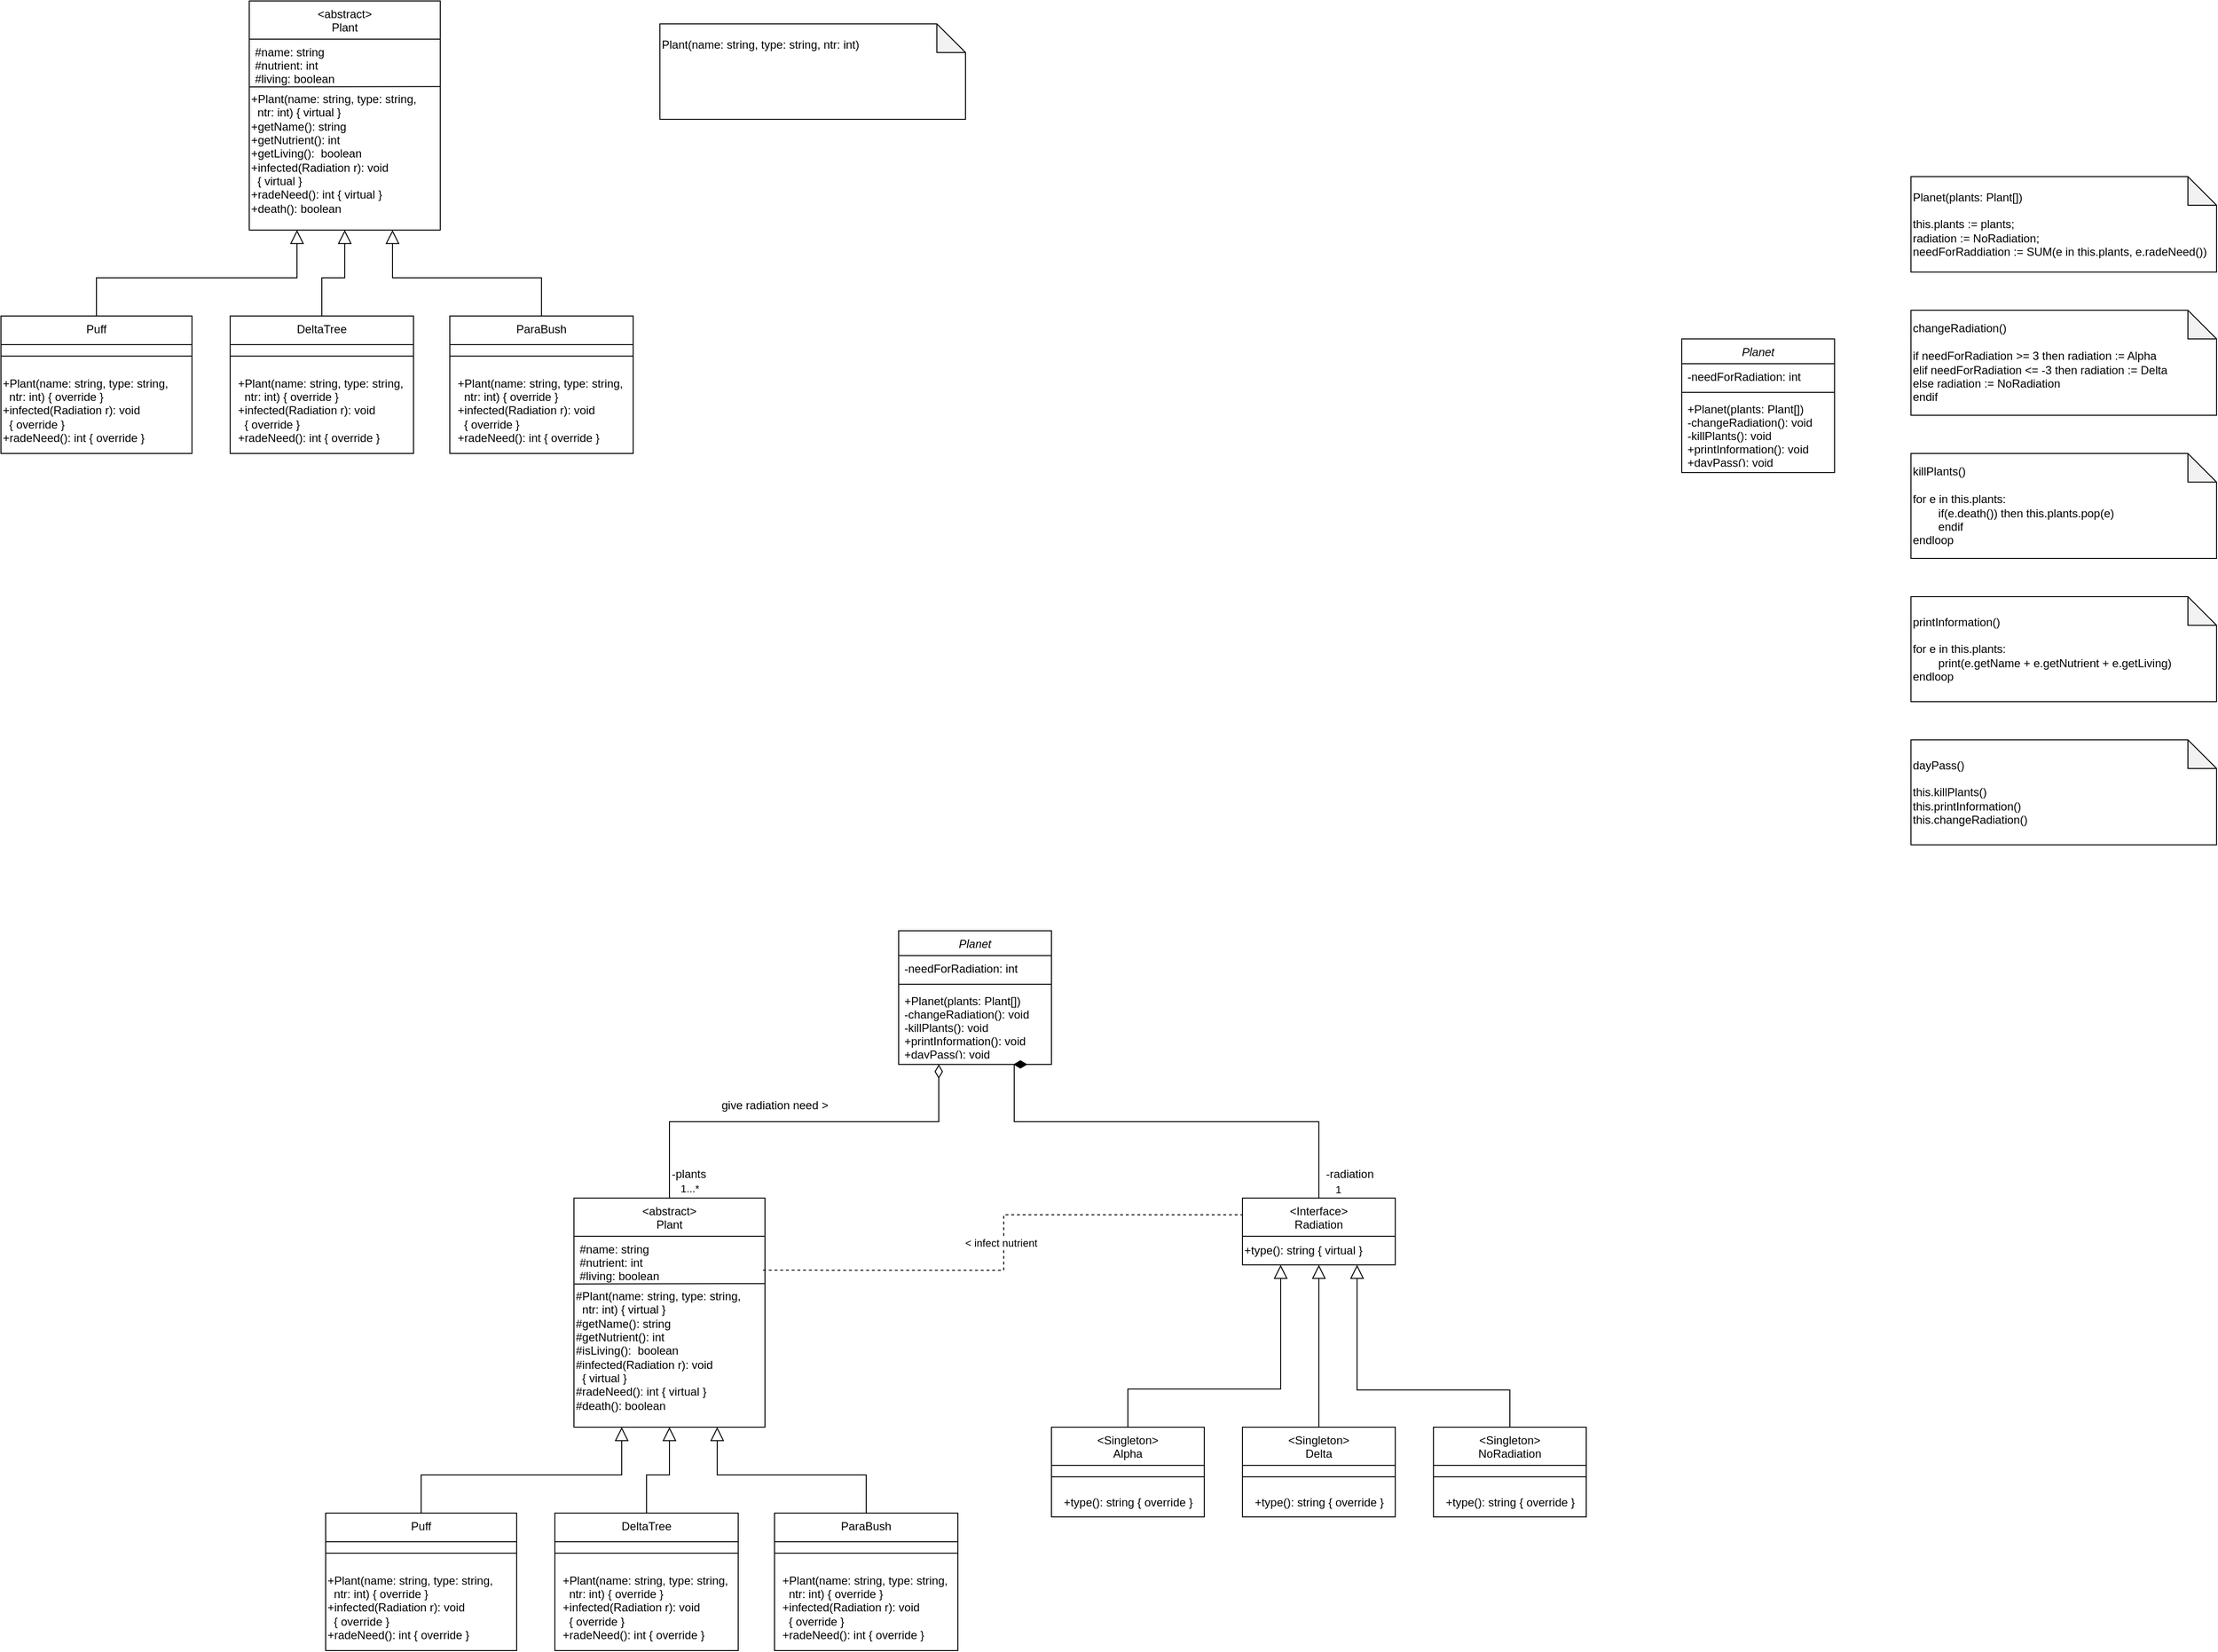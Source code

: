 <mxfile version="24.7.16">
  <diagram id="C5RBs43oDa-KdzZeNtuy" name="Page-1">
    <mxGraphModel dx="1217" dy="1749" grid="1" gridSize="10" guides="1" tooltips="1" connect="1" arrows="1" fold="1" page="1" pageScale="1" pageWidth="827" pageHeight="1169" math="0" shadow="0">
      <root>
        <mxCell id="WIyWlLk6GJQsqaUBKTNV-0" />
        <mxCell id="WIyWlLk6GJQsqaUBKTNV-1" parent="WIyWlLk6GJQsqaUBKTNV-0" />
        <mxCell id="zkfFHV4jXpPFQw0GAbJ--0" value="Planet" style="swimlane;fontStyle=2;align=center;verticalAlign=top;childLayout=stackLayout;horizontal=1;startSize=26;horizontalStack=0;resizeParent=1;resizeLast=0;collapsible=1;marginBottom=0;rounded=0;shadow=0;strokeWidth=1;" parent="WIyWlLk6GJQsqaUBKTNV-1" vertex="1">
          <mxGeometry x="320" y="80" width="160" height="140" as="geometry">
            <mxRectangle x="230" y="140" width="160" height="26" as="alternateBounds" />
          </mxGeometry>
        </mxCell>
        <mxCell id="zkfFHV4jXpPFQw0GAbJ--3" value="-needForRadiation: int" style="text;align=left;verticalAlign=top;spacingLeft=4;spacingRight=4;overflow=hidden;rotatable=0;points=[[0,0.5],[1,0.5]];portConstraint=eastwest;rounded=0;shadow=0;html=0;" parent="zkfFHV4jXpPFQw0GAbJ--0" vertex="1">
          <mxGeometry y="26" width="160" height="26" as="geometry" />
        </mxCell>
        <mxCell id="zkfFHV4jXpPFQw0GAbJ--4" value="" style="line;html=1;strokeWidth=1;align=left;verticalAlign=middle;spacingTop=-1;spacingLeft=3;spacingRight=3;rotatable=0;labelPosition=right;points=[];portConstraint=eastwest;" parent="zkfFHV4jXpPFQw0GAbJ--0" vertex="1">
          <mxGeometry y="52" width="160" height="8" as="geometry" />
        </mxCell>
        <mxCell id="zkfFHV4jXpPFQw0GAbJ--5" value="+Planet(plants: Plant[])&#xa;-changeRadiation(): void&#xa;-killPlants(): void&#xa;+printInformation(): void&#xa;+dayPass(): void&#xa;" style="text;align=left;verticalAlign=top;spacingLeft=4;spacingRight=4;overflow=hidden;rotatable=0;points=[[0,0.5],[1,0.5]];portConstraint=eastwest;" parent="zkfFHV4jXpPFQw0GAbJ--0" vertex="1">
          <mxGeometry y="60" width="160" height="70" as="geometry" />
        </mxCell>
        <mxCell id="txMMRznfNhQfrEw8Vf2b-3" value="" style="edgeStyle=orthogonalEdgeStyle;rounded=0;orthogonalLoop=1;jettySize=auto;html=1;endArrow=diamondThin;endFill=0;endSize=12;labelPosition=left;verticalLabelPosition=top;align=right;verticalAlign=bottom;" parent="WIyWlLk6GJQsqaUBKTNV-1" edge="1">
          <mxGeometry relative="1" as="geometry">
            <mxPoint x="80" y="360" as="sourcePoint" />
            <mxPoint x="362" y="220" as="targetPoint" />
            <Array as="points">
              <mxPoint x="80" y="280" />
              <mxPoint x="362" y="280" />
            </Array>
          </mxGeometry>
        </mxCell>
        <mxCell id="txMMRznfNhQfrEw8Vf2b-35" value="1...*" style="edgeLabel;html=1;align=center;verticalAlign=middle;resizable=0;points=[];" parent="txMMRznfNhQfrEw8Vf2b-3" vertex="1" connectable="0">
          <mxGeometry x="-0.34" y="6" relative="1" as="geometry">
            <mxPoint x="-39" y="76" as="offset" />
          </mxGeometry>
        </mxCell>
        <mxCell id="txMMRznfNhQfrEw8Vf2b-33" style="edgeStyle=orthogonalEdgeStyle;rounded=0;orthogonalLoop=1;jettySize=auto;html=1;exitX=0.5;exitY=0;exitDx=0;exitDy=0;endSize=12;endArrow=diamondThin;endFill=1;labelPosition=left;verticalLabelPosition=middle;align=right;verticalAlign=middle;" parent="WIyWlLk6GJQsqaUBKTNV-1" source="zkfFHV4jXpPFQw0GAbJ--13" edge="1">
          <mxGeometry relative="1" as="geometry">
            <mxPoint x="440" y="220" as="targetPoint" />
            <Array as="points">
              <mxPoint x="760" y="280" />
              <mxPoint x="441" y="280" />
              <mxPoint x="441" y="220" />
            </Array>
          </mxGeometry>
        </mxCell>
        <mxCell id="txMMRznfNhQfrEw8Vf2b-39" value="1" style="edgeLabel;html=1;align=center;verticalAlign=middle;resizable=0;points=[];" parent="txMMRznfNhQfrEw8Vf2b-33" vertex="1" connectable="0">
          <mxGeometry x="-0.926" y="1" relative="1" as="geometry">
            <mxPoint x="21" y="8" as="offset" />
          </mxGeometry>
        </mxCell>
        <mxCell id="zkfFHV4jXpPFQw0GAbJ--13" value="&lt;Interface&gt;&#xa;Radiation&#xa;" style="swimlane;fontStyle=0;align=center;verticalAlign=top;childLayout=stackLayout;horizontal=1;startSize=40;horizontalStack=0;resizeParent=1;resizeLast=0;collapsible=1;marginBottom=0;rounded=0;shadow=0;strokeWidth=1;" parent="WIyWlLk6GJQsqaUBKTNV-1" vertex="1">
          <mxGeometry x="680" y="360" width="160" height="70" as="geometry">
            <mxRectangle x="340" y="380" width="170" height="26" as="alternateBounds" />
          </mxGeometry>
        </mxCell>
        <mxCell id="txMMRznfNhQfrEw8Vf2b-70" value="+type(): string { virtual }" style="text;html=1;align=left;verticalAlign=middle;resizable=0;points=[];autosize=1;strokeColor=none;fillColor=none;" parent="zkfFHV4jXpPFQw0GAbJ--13" vertex="1">
          <mxGeometry y="40" width="160" height="30" as="geometry" />
        </mxCell>
        <mxCell id="txMMRznfNhQfrEw8Vf2b-30" style="edgeStyle=orthogonalEdgeStyle;rounded=0;orthogonalLoop=1;jettySize=auto;html=1;entryX=0.5;entryY=1;entryDx=0;entryDy=0;endArrow=block;endFill=0;endSize=12;" parent="WIyWlLk6GJQsqaUBKTNV-1" source="txMMRznfNhQfrEw8Vf2b-17" target="zkfFHV4jXpPFQw0GAbJ--13" edge="1">
          <mxGeometry relative="1" as="geometry" />
        </mxCell>
        <mxCell id="txMMRznfNhQfrEw8Vf2b-17" value="&lt;Singleton&gt;&#xa;Delta" style="swimlane;fontStyle=0;align=center;verticalAlign=top;childLayout=stackLayout;horizontal=1;startSize=40;horizontalStack=0;resizeParent=1;resizeLast=0;collapsible=1;marginBottom=0;rounded=0;shadow=0;strokeWidth=1;" parent="WIyWlLk6GJQsqaUBKTNV-1" vertex="1">
          <mxGeometry x="680" y="600" width="160" height="94" as="geometry">
            <mxRectangle x="340" y="380" width="170" height="26" as="alternateBounds" />
          </mxGeometry>
        </mxCell>
        <mxCell id="txMMRznfNhQfrEw8Vf2b-19" value="" style="line;html=1;strokeWidth=1;align=left;verticalAlign=middle;spacingTop=-1;spacingLeft=3;spacingRight=3;rotatable=0;labelPosition=right;points=[];portConstraint=eastwest;" parent="txMMRznfNhQfrEw8Vf2b-17" vertex="1">
          <mxGeometry y="40" width="160" height="24" as="geometry" />
        </mxCell>
        <mxCell id="txMMRznfNhQfrEw8Vf2b-74" value="+type(): string { override }" style="text;html=1;align=center;verticalAlign=middle;resizable=0;points=[];autosize=1;strokeColor=none;fillColor=none;" parent="txMMRznfNhQfrEw8Vf2b-17" vertex="1">
          <mxGeometry y="64" width="160" height="30" as="geometry" />
        </mxCell>
        <mxCell id="txMMRznfNhQfrEw8Vf2b-32" style="edgeStyle=orthogonalEdgeStyle;rounded=0;orthogonalLoop=1;jettySize=auto;html=1;exitX=0.5;exitY=0;exitDx=0;exitDy=0;entryX=0.25;entryY=1;entryDx=0;entryDy=0;endSize=12;endArrow=block;endFill=0;" parent="WIyWlLk6GJQsqaUBKTNV-1" source="txMMRznfNhQfrEw8Vf2b-20" target="zkfFHV4jXpPFQw0GAbJ--13" edge="1">
          <mxGeometry relative="1" as="geometry">
            <Array as="points">
              <mxPoint x="560" y="560" />
              <mxPoint x="720" y="560" />
            </Array>
          </mxGeometry>
        </mxCell>
        <mxCell id="txMMRznfNhQfrEw8Vf2b-20" value="&lt;Singleton&gt;&#xa;Alpha" style="swimlane;fontStyle=0;align=center;verticalAlign=top;childLayout=stackLayout;horizontal=1;startSize=40;horizontalStack=0;resizeParent=1;resizeLast=0;collapsible=1;marginBottom=0;rounded=0;shadow=0;strokeWidth=1;" parent="WIyWlLk6GJQsqaUBKTNV-1" vertex="1">
          <mxGeometry x="480" y="600" width="160" height="94" as="geometry">
            <mxRectangle x="340" y="380" width="170" height="26" as="alternateBounds" />
          </mxGeometry>
        </mxCell>
        <mxCell id="txMMRznfNhQfrEw8Vf2b-22" value="" style="line;html=1;strokeWidth=1;align=left;verticalAlign=middle;spacingTop=-1;spacingLeft=3;spacingRight=3;rotatable=0;labelPosition=right;points=[];portConstraint=eastwest;" parent="txMMRznfNhQfrEw8Vf2b-20" vertex="1">
          <mxGeometry y="40" width="160" height="24" as="geometry" />
        </mxCell>
        <mxCell id="txMMRznfNhQfrEw8Vf2b-72" value="+type(): string { override }" style="text;html=1;align=center;verticalAlign=middle;resizable=0;points=[];autosize=1;strokeColor=none;fillColor=none;" parent="txMMRznfNhQfrEw8Vf2b-20" vertex="1">
          <mxGeometry y="64" width="160" height="30" as="geometry" />
        </mxCell>
        <mxCell id="txMMRznfNhQfrEw8Vf2b-31" style="edgeStyle=orthogonalEdgeStyle;rounded=0;orthogonalLoop=1;jettySize=auto;html=1;entryX=0.75;entryY=1;entryDx=0;entryDy=0;endSize=12;endArrow=block;endFill=0;" parent="WIyWlLk6GJQsqaUBKTNV-1" source="txMMRznfNhQfrEw8Vf2b-23" target="zkfFHV4jXpPFQw0GAbJ--13" edge="1">
          <mxGeometry relative="1" as="geometry">
            <mxPoint x="890" y="520" as="targetPoint" />
            <Array as="points">
              <mxPoint x="960" y="561" />
              <mxPoint x="800" y="561" />
            </Array>
          </mxGeometry>
        </mxCell>
        <mxCell id="txMMRznfNhQfrEw8Vf2b-23" value="&lt;Singleton&gt;&#xa;NoRadiation" style="swimlane;fontStyle=0;align=center;verticalAlign=top;childLayout=stackLayout;horizontal=1;startSize=40;horizontalStack=0;resizeParent=1;resizeLast=0;collapsible=1;marginBottom=0;rounded=0;shadow=0;strokeWidth=1;" parent="WIyWlLk6GJQsqaUBKTNV-1" vertex="1">
          <mxGeometry x="880" y="600" width="160" height="94" as="geometry">
            <mxRectangle x="340" y="380" width="170" height="26" as="alternateBounds" />
          </mxGeometry>
        </mxCell>
        <mxCell id="txMMRznfNhQfrEw8Vf2b-25" value="" style="line;html=1;strokeWidth=1;align=left;verticalAlign=middle;spacingTop=-1;spacingLeft=3;spacingRight=3;rotatable=0;labelPosition=right;points=[];portConstraint=eastwest;" parent="txMMRznfNhQfrEw8Vf2b-23" vertex="1">
          <mxGeometry y="40" width="160" height="24" as="geometry" />
        </mxCell>
        <mxCell id="txMMRznfNhQfrEw8Vf2b-76" value="+type(): string { override }" style="text;html=1;align=center;verticalAlign=middle;resizable=0;points=[];autosize=1;strokeColor=none;fillColor=none;" parent="txMMRznfNhQfrEw8Vf2b-23" vertex="1">
          <mxGeometry y="64" width="160" height="30" as="geometry" />
        </mxCell>
        <mxCell id="txMMRznfNhQfrEw8Vf2b-62" value="give radiation need &amp;gt;" style="text;html=1;align=center;verticalAlign=middle;resizable=0;points=[];autosize=1;strokeColor=none;fillColor=none;" parent="WIyWlLk6GJQsqaUBKTNV-1" vertex="1">
          <mxGeometry x="120" y="248" width="140" height="30" as="geometry" />
        </mxCell>
        <mxCell id="txMMRznfNhQfrEw8Vf2b-78" style="edgeStyle=orthogonalEdgeStyle;rounded=0;orthogonalLoop=1;jettySize=auto;html=1;entryX=0;entryY=0.25;entryDx=0;entryDy=0;endArrow=none;endFill=0;dashed=1;exitX=0.99;exitY=0.711;exitDx=0;exitDy=0;exitPerimeter=0;" parent="WIyWlLk6GJQsqaUBKTNV-1" source="U2ah6jXeYR3lidveWnMp-28" target="zkfFHV4jXpPFQw0GAbJ--13" edge="1">
          <mxGeometry relative="1" as="geometry">
            <mxPoint x="210" y="435" as="sourcePoint" />
          </mxGeometry>
        </mxCell>
        <mxCell id="txMMRznfNhQfrEw8Vf2b-80" value="&amp;lt; infect nutrient" style="edgeLabel;html=1;align=center;verticalAlign=middle;resizable=0;points=[];" parent="txMMRznfNhQfrEw8Vf2b-78" vertex="1" connectable="0">
          <mxGeometry x="0.001" y="3" relative="1" as="geometry">
            <mxPoint as="offset" />
          </mxGeometry>
        </mxCell>
        <mxCell id="txMMRznfNhQfrEw8Vf2b-83" value="-plants" style="text;html=1;align=center;verticalAlign=middle;resizable=0;points=[];autosize=1;strokeColor=none;fillColor=none;" parent="WIyWlLk6GJQsqaUBKTNV-1" vertex="1">
          <mxGeometry x="70" y="320" width="60" height="30" as="geometry" />
        </mxCell>
        <mxCell id="txMMRznfNhQfrEw8Vf2b-84" value="-radiation" style="text;html=1;align=center;verticalAlign=middle;resizable=0;points=[];autosize=1;strokeColor=none;fillColor=none;" parent="WIyWlLk6GJQsqaUBKTNV-1" vertex="1">
          <mxGeometry x="757" y="320" width="70" height="30" as="geometry" />
        </mxCell>
        <mxCell id="R8NtyeofitAbBPxgJNse-0" value="Planet" style="swimlane;fontStyle=2;align=center;verticalAlign=top;childLayout=stackLayout;horizontal=1;startSize=26;horizontalStack=0;resizeParent=1;resizeLast=0;collapsible=1;marginBottom=0;rounded=0;shadow=0;strokeWidth=1;" parent="WIyWlLk6GJQsqaUBKTNV-1" vertex="1">
          <mxGeometry x="1140" y="-540" width="160" height="140" as="geometry">
            <mxRectangle x="230" y="140" width="160" height="26" as="alternateBounds" />
          </mxGeometry>
        </mxCell>
        <mxCell id="R8NtyeofitAbBPxgJNse-1" value="-needForRadiation: int" style="text;align=left;verticalAlign=top;spacingLeft=4;spacingRight=4;overflow=hidden;rotatable=0;points=[[0,0.5],[1,0.5]];portConstraint=eastwest;rounded=0;shadow=0;html=0;" parent="R8NtyeofitAbBPxgJNse-0" vertex="1">
          <mxGeometry y="26" width="160" height="26" as="geometry" />
        </mxCell>
        <mxCell id="R8NtyeofitAbBPxgJNse-2" value="" style="line;html=1;strokeWidth=1;align=left;verticalAlign=middle;spacingTop=-1;spacingLeft=3;spacingRight=3;rotatable=0;labelPosition=right;points=[];portConstraint=eastwest;" parent="R8NtyeofitAbBPxgJNse-0" vertex="1">
          <mxGeometry y="52" width="160" height="8" as="geometry" />
        </mxCell>
        <mxCell id="R8NtyeofitAbBPxgJNse-3" value="+Planet(plants: Plant[])&#xa;-changeRadiation(): void&#xa;-killPlants(): void&#xa;+printInformation(): void&#xa;+dayPass(): void&#xa;" style="text;align=left;verticalAlign=top;spacingLeft=4;spacingRight=4;overflow=hidden;rotatable=0;points=[[0,0.5],[1,0.5]];portConstraint=eastwest;" parent="R8NtyeofitAbBPxgJNse-0" vertex="1">
          <mxGeometry y="60" width="160" height="70" as="geometry" />
        </mxCell>
        <mxCell id="R8NtyeofitAbBPxgJNse-4" value="Planet(plants: Plant[])&lt;div&gt;&lt;br&gt;&lt;/div&gt;&lt;div&gt;this.plants := plants;&amp;nbsp;&lt;/div&gt;&lt;div&gt;radiation := NoRadiation;&lt;/div&gt;&lt;div&gt;needForRaddiation := SUM(e in this.plants, e.radeNeed())&lt;/div&gt;" style="shape=note;whiteSpace=wrap;html=1;backgroundOutline=1;darkOpacity=0.05;align=left;" parent="WIyWlLk6GJQsqaUBKTNV-1" vertex="1">
          <mxGeometry x="1380" y="-710" width="320" height="100" as="geometry" />
        </mxCell>
        <mxCell id="R8NtyeofitAbBPxgJNse-5" value="changeRadiation()&lt;div&gt;&lt;div&gt;&lt;br&gt;&lt;/div&gt;&lt;/div&gt;&lt;div&gt;if needForRadiation &amp;gt;= 3 then radiation := Alpha&lt;/div&gt;&lt;div&gt;elif needForRadiation &amp;lt;= -3 then radiation := Delta&lt;/div&gt;&lt;div&gt;else radiation := NoRadiation&amp;nbsp;&lt;/div&gt;&lt;div&gt;endif&lt;/div&gt;" style="shape=note;whiteSpace=wrap;html=1;backgroundOutline=1;darkOpacity=0.05;align=left;" parent="WIyWlLk6GJQsqaUBKTNV-1" vertex="1">
          <mxGeometry x="1380" y="-570" width="320" height="110" as="geometry" />
        </mxCell>
        <mxCell id="R8NtyeofitAbBPxgJNse-6" value="killPlants()&lt;div&gt;&lt;br&gt;&lt;/div&gt;&lt;div&gt;for e in this.plants:&lt;/div&gt;&lt;div&gt;&lt;span style=&quot;white-space: pre;&quot;&gt;&#x9;&lt;/span&gt;if(e.death()) then this.plants.pop(e)&lt;br&gt;&lt;/div&gt;&lt;div&gt;&lt;span style=&quot;white-space: pre;&quot;&gt;&#x9;&lt;/span&gt;endif&lt;br&gt;&lt;/div&gt;&lt;div&gt;endloop&lt;/div&gt;" style="shape=note;whiteSpace=wrap;html=1;backgroundOutline=1;darkOpacity=0.05;align=left;" parent="WIyWlLk6GJQsqaUBKTNV-1" vertex="1">
          <mxGeometry x="1380" y="-420" width="320" height="110" as="geometry" />
        </mxCell>
        <mxCell id="U2ah6jXeYR3lidveWnMp-0" value="printInformation()&lt;div&gt;&lt;br&gt;&lt;/div&gt;&lt;div&gt;&lt;div&gt;for e in this.plants:&lt;/div&gt;&lt;/div&gt;&lt;div&gt;&lt;span style=&quot;white-space: pre;&quot;&gt;&#x9;&lt;/span&gt;print(e.getName + e.getNutrient + e.getLiving)&lt;br&gt;&lt;/div&gt;&lt;div&gt;endloop&lt;/div&gt;" style="shape=note;whiteSpace=wrap;html=1;backgroundOutline=1;darkOpacity=0.05;align=left;" parent="WIyWlLk6GJQsqaUBKTNV-1" vertex="1">
          <mxGeometry x="1380" y="-270" width="320" height="110" as="geometry" />
        </mxCell>
        <mxCell id="U2ah6jXeYR3lidveWnMp-1" value="dayPass()&lt;div&gt;&lt;br&gt;&lt;/div&gt;&lt;div&gt;this.killPlants()&lt;/div&gt;&lt;div&gt;this.printInformation()&lt;/div&gt;&lt;div&gt;this.changeRadiation()&lt;/div&gt;" style="shape=note;whiteSpace=wrap;html=1;backgroundOutline=1;darkOpacity=0.05;align=left;" parent="WIyWlLk6GJQsqaUBKTNV-1" vertex="1">
          <mxGeometry x="1380" y="-120" width="320" height="110" as="geometry" />
        </mxCell>
        <mxCell id="U2ah6jXeYR3lidveWnMp-8" value="Plant(name: string, type: string, ntr: int)&lt;div&gt;&lt;br&gt;&lt;/div&gt;&lt;div&gt;&lt;br&gt;&lt;div&gt;&lt;br&gt;&lt;/div&gt;&lt;div&gt;&lt;br&gt;&lt;/div&gt;&lt;/div&gt;" style="shape=note;whiteSpace=wrap;html=1;backgroundOutline=1;darkOpacity=0.05;align=left;" parent="WIyWlLk6GJQsqaUBKTNV-1" vertex="1">
          <mxGeometry x="70" y="-870" width="320" height="100" as="geometry" />
        </mxCell>
        <mxCell id="U2ah6jXeYR3lidveWnMp-26" value="&lt;abstract&gt;&#xa;Plant" style="swimlane;fontStyle=0;align=center;verticalAlign=top;childLayout=stackLayout;horizontal=1;startSize=40;horizontalStack=0;resizeParent=1;resizeLast=0;collapsible=1;marginBottom=0;rounded=0;shadow=0;strokeWidth=1;" parent="WIyWlLk6GJQsqaUBKTNV-1" vertex="1">
          <mxGeometry x="-20" y="360" width="200" height="240" as="geometry">
            <mxRectangle x="340" y="380" width="170" height="26" as="alternateBounds" />
          </mxGeometry>
        </mxCell>
        <mxCell id="U2ah6jXeYR3lidveWnMp-27" value="" style="endArrow=none;html=1;rounded=0;entryX=1;entryY=0.992;entryDx=0;entryDy=0;entryPerimeter=0;" parent="U2ah6jXeYR3lidveWnMp-26" target="U2ah6jXeYR3lidveWnMp-28" edge="1">
          <mxGeometry width="50" height="50" relative="1" as="geometry">
            <mxPoint y="90" as="sourcePoint" />
            <mxPoint x="50" y="40" as="targetPoint" />
          </mxGeometry>
        </mxCell>
        <mxCell id="U2ah6jXeYR3lidveWnMp-28" value="#name: string&#xa;#nutrient: int&#xa;#living: boolean" style="text;align=left;verticalAlign=top;spacingLeft=4;spacingRight=4;overflow=hidden;rotatable=0;points=[[0,0.5],[1,0.5]];portConstraint=eastwest;" parent="U2ah6jXeYR3lidveWnMp-26" vertex="1">
          <mxGeometry y="40" width="200" height="50" as="geometry" />
        </mxCell>
        <mxCell id="U2ah6jXeYR3lidveWnMp-29" value="&lt;div&gt;#Plant(name: string, type: string,&amp;nbsp;&lt;/div&gt;&lt;div&gt;&lt;span style=&quot;background-color: initial;&quot;&gt;&amp;nbsp; ntr: int) { virtual }&lt;/span&gt;&lt;/div&gt;#getName(): string&lt;div&gt;#getNutrient(): int&lt;/div&gt;&lt;div&gt;#isLiving():&amp;nbsp; boolean&lt;/div&gt;&lt;div&gt;#infected(Radiation r): void&lt;/div&gt;&lt;div&gt;&amp;nbsp; { virtual }&lt;/div&gt;&lt;div&gt;#radeNeed(): int { virtual }&lt;/div&gt;&lt;div&gt;#death(): boolean&lt;/div&gt;" style="text;html=1;align=left;verticalAlign=middle;resizable=0;points=[];autosize=1;strokeColor=none;fillColor=none;" parent="U2ah6jXeYR3lidveWnMp-26" vertex="1">
          <mxGeometry y="90" width="200" height="140" as="geometry" />
        </mxCell>
        <mxCell id="U2ah6jXeYR3lidveWnMp-44" style="edgeStyle=orthogonalEdgeStyle;rounded=0;orthogonalLoop=1;jettySize=auto;html=1;exitX=0.5;exitY=0;exitDx=0;exitDy=0;entryX=0.5;entryY=1;entryDx=0;entryDy=0;endSize=12;endArrow=block;endFill=0;" parent="WIyWlLk6GJQsqaUBKTNV-1" source="U2ah6jXeYR3lidveWnMp-30" target="U2ah6jXeYR3lidveWnMp-26" edge="1">
          <mxGeometry relative="1" as="geometry" />
        </mxCell>
        <mxCell id="U2ah6jXeYR3lidveWnMp-30" value="DeltaTree" style="swimlane;fontStyle=0;align=center;verticalAlign=top;childLayout=stackLayout;horizontal=1;startSize=30;horizontalStack=0;resizeParent=1;resizeLast=0;collapsible=1;marginBottom=0;rounded=0;shadow=0;strokeWidth=1;" parent="WIyWlLk6GJQsqaUBKTNV-1" vertex="1">
          <mxGeometry x="-40" y="690" width="192" height="144" as="geometry">
            <mxRectangle x="340" y="380" width="170" height="26" as="alternateBounds" />
          </mxGeometry>
        </mxCell>
        <mxCell id="U2ah6jXeYR3lidveWnMp-31" value="" style="line;html=1;strokeWidth=1;align=left;verticalAlign=middle;spacingTop=-1;spacingLeft=3;spacingRight=3;rotatable=0;labelPosition=right;points=[];portConstraint=eastwest;" parent="U2ah6jXeYR3lidveWnMp-30" vertex="1">
          <mxGeometry y="30" width="192" height="24" as="geometry" />
        </mxCell>
        <mxCell id="U2ah6jXeYR3lidveWnMp-32" value="&lt;div style=&quot;text-align: left;&quot;&gt;&lt;div&gt;+Plant(name: string, type: string,&amp;nbsp;&lt;/div&gt;&lt;div&gt;&lt;span style=&quot;background-color: initial;&quot;&gt;&amp;nbsp; ntr: int) { override }&lt;/span&gt;&lt;/div&gt;&lt;div&gt;&lt;span style=&quot;background-color: initial;&quot;&gt;+infected(Radiation r): void&lt;/span&gt;&lt;/div&gt;&lt;/div&gt;&lt;div style=&quot;text-align: left;&quot;&gt;&amp;nbsp; { override }&lt;/div&gt;&lt;div style=&quot;text-align: left;&quot;&gt;+radeNeed(): int { override }&lt;/div&gt;" style="text;html=1;align=center;verticalAlign=middle;resizable=0;points=[];autosize=1;strokeColor=none;fillColor=none;" parent="U2ah6jXeYR3lidveWnMp-30" vertex="1">
          <mxGeometry y="54" width="192" height="90" as="geometry" />
        </mxCell>
        <mxCell id="U2ah6jXeYR3lidveWnMp-42" style="edgeStyle=orthogonalEdgeStyle;rounded=0;orthogonalLoop=1;jettySize=auto;html=1;exitX=0.5;exitY=0;exitDx=0;exitDy=0;entryX=0.75;entryY=1;entryDx=0;entryDy=0;endSize=12;endArrow=block;endFill=0;" parent="WIyWlLk6GJQsqaUBKTNV-1" source="U2ah6jXeYR3lidveWnMp-34" target="U2ah6jXeYR3lidveWnMp-26" edge="1">
          <mxGeometry relative="1" as="geometry" />
        </mxCell>
        <mxCell id="U2ah6jXeYR3lidveWnMp-34" value="ParaBush" style="swimlane;fontStyle=0;align=center;verticalAlign=top;childLayout=stackLayout;horizontal=1;startSize=30;horizontalStack=0;resizeParent=1;resizeLast=0;collapsible=1;marginBottom=0;rounded=0;shadow=0;strokeWidth=1;" parent="WIyWlLk6GJQsqaUBKTNV-1" vertex="1">
          <mxGeometry x="190" y="690" width="192" height="144" as="geometry">
            <mxRectangle x="340" y="380" width="170" height="26" as="alternateBounds" />
          </mxGeometry>
        </mxCell>
        <mxCell id="U2ah6jXeYR3lidveWnMp-35" value="" style="line;html=1;strokeWidth=1;align=left;verticalAlign=middle;spacingTop=-1;spacingLeft=3;spacingRight=3;rotatable=0;labelPosition=right;points=[];portConstraint=eastwest;" parent="U2ah6jXeYR3lidveWnMp-34" vertex="1">
          <mxGeometry y="30" width="192" height="24" as="geometry" />
        </mxCell>
        <mxCell id="U2ah6jXeYR3lidveWnMp-36" value="&lt;div style=&quot;text-align: left;&quot;&gt;&lt;div&gt;+Plant(name: string, type: string,&amp;nbsp;&lt;/div&gt;&lt;div&gt;&lt;span style=&quot;background-color: initial;&quot;&gt;&amp;nbsp; ntr: int) { override }&lt;/span&gt;&lt;/div&gt;&lt;div&gt;&lt;span style=&quot;background-color: initial;&quot;&gt;+infected(Radiation r): void&lt;/span&gt;&lt;/div&gt;&lt;/div&gt;&lt;div style=&quot;text-align: left;&quot;&gt;&amp;nbsp; { override }&lt;/div&gt;&lt;div style=&quot;text-align: left;&quot;&gt;+radeNeed(): int { override }&lt;/div&gt;" style="text;html=1;align=center;verticalAlign=middle;resizable=0;points=[];autosize=1;strokeColor=none;fillColor=none;" parent="U2ah6jXeYR3lidveWnMp-34" vertex="1">
          <mxGeometry y="54" width="192" height="90" as="geometry" />
        </mxCell>
        <mxCell id="U2ah6jXeYR3lidveWnMp-43" style="edgeStyle=orthogonalEdgeStyle;rounded=0;orthogonalLoop=1;jettySize=auto;html=1;exitX=0.5;exitY=0;exitDx=0;exitDy=0;entryX=0.25;entryY=1;entryDx=0;entryDy=0;endSize=12;endArrow=block;endFill=0;" parent="WIyWlLk6GJQsqaUBKTNV-1" source="U2ah6jXeYR3lidveWnMp-38" target="U2ah6jXeYR3lidveWnMp-26" edge="1">
          <mxGeometry relative="1" as="geometry" />
        </mxCell>
        <mxCell id="U2ah6jXeYR3lidveWnMp-38" value="Puff" style="swimlane;fontStyle=0;align=center;verticalAlign=top;childLayout=stackLayout;horizontal=1;startSize=30;horizontalStack=0;resizeParent=1;resizeLast=0;collapsible=1;marginBottom=0;rounded=0;shadow=0;strokeWidth=1;" parent="WIyWlLk6GJQsqaUBKTNV-1" vertex="1">
          <mxGeometry x="-280" y="690" width="200" height="144" as="geometry">
            <mxRectangle x="340" y="380" width="170" height="26" as="alternateBounds" />
          </mxGeometry>
        </mxCell>
        <mxCell id="U2ah6jXeYR3lidveWnMp-39" value="" style="line;html=1;strokeWidth=1;align=left;verticalAlign=middle;spacingTop=-1;spacingLeft=3;spacingRight=3;rotatable=0;labelPosition=right;points=[];portConstraint=eastwest;" parent="U2ah6jXeYR3lidveWnMp-38" vertex="1">
          <mxGeometry y="30" width="200" height="24" as="geometry" />
        </mxCell>
        <mxCell id="U2ah6jXeYR3lidveWnMp-40" value="&lt;div&gt;&lt;div&gt;+Plant(name: string, type: string,&lt;/div&gt;&lt;div&gt;&lt;span style=&quot;background-color: initial;&quot;&gt;&amp;nbsp; ntr: int) { override }&lt;/span&gt;&lt;/div&gt;&lt;/div&gt;+infected(Radiation r): void&lt;div&gt;&amp;nbsp; { override }&lt;/div&gt;&lt;div&gt;+radeNeed(): int { override }&lt;/div&gt;" style="text;html=1;align=left;verticalAlign=middle;resizable=0;points=[];autosize=1;strokeColor=none;fillColor=none;" parent="U2ah6jXeYR3lidveWnMp-38" vertex="1">
          <mxGeometry y="54" width="200" height="90" as="geometry" />
        </mxCell>
        <mxCell id="U2ah6jXeYR3lidveWnMp-46" value="&lt;abstract&gt;&#xa;Plant" style="swimlane;fontStyle=0;align=center;verticalAlign=top;childLayout=stackLayout;horizontal=1;startSize=40;horizontalStack=0;resizeParent=1;resizeLast=0;collapsible=1;marginBottom=0;rounded=0;shadow=0;strokeWidth=1;" parent="WIyWlLk6GJQsqaUBKTNV-1" vertex="1">
          <mxGeometry x="-360" y="-894" width="200" height="240" as="geometry">
            <mxRectangle x="340" y="380" width="170" height="26" as="alternateBounds" />
          </mxGeometry>
        </mxCell>
        <mxCell id="U2ah6jXeYR3lidveWnMp-47" value="" style="endArrow=none;html=1;rounded=0;entryX=1;entryY=0.992;entryDx=0;entryDy=0;entryPerimeter=0;" parent="U2ah6jXeYR3lidveWnMp-46" target="U2ah6jXeYR3lidveWnMp-48" edge="1">
          <mxGeometry width="50" height="50" relative="1" as="geometry">
            <mxPoint y="90" as="sourcePoint" />
            <mxPoint x="50" y="40" as="targetPoint" />
          </mxGeometry>
        </mxCell>
        <mxCell id="U2ah6jXeYR3lidveWnMp-48" value="#name: string&#xa;#nutrient: int&#xa;#living: boolean" style="text;align=left;verticalAlign=top;spacingLeft=4;spacingRight=4;overflow=hidden;rotatable=0;points=[[0,0.5],[1,0.5]];portConstraint=eastwest;" parent="U2ah6jXeYR3lidveWnMp-46" vertex="1">
          <mxGeometry y="40" width="200" height="50" as="geometry" />
        </mxCell>
        <mxCell id="U2ah6jXeYR3lidveWnMp-49" value="&lt;div&gt;+Plant(name: string, type: string,&amp;nbsp;&lt;/div&gt;&lt;div&gt;&lt;span style=&quot;background-color: initial;&quot;&gt;&amp;nbsp; ntr: int) { virtual }&lt;/span&gt;&lt;/div&gt;+getName(): string&lt;div&gt;+getNutrient(): int&lt;/div&gt;&lt;div&gt;+getLiving():&amp;nbsp; boolean&lt;/div&gt;&lt;div&gt;+infected(Radiation r): void&lt;/div&gt;&lt;div&gt;&amp;nbsp; { virtual }&lt;/div&gt;&lt;div&gt;+radeNeed(): int { virtual }&lt;/div&gt;&lt;div&gt;+death(): boolean&lt;/div&gt;" style="text;html=1;align=left;verticalAlign=middle;resizable=0;points=[];autosize=1;strokeColor=none;fillColor=none;" parent="U2ah6jXeYR3lidveWnMp-46" vertex="1">
          <mxGeometry y="90" width="200" height="140" as="geometry" />
        </mxCell>
        <mxCell id="U2ah6jXeYR3lidveWnMp-50" style="edgeStyle=orthogonalEdgeStyle;rounded=0;orthogonalLoop=1;jettySize=auto;html=1;exitX=0.5;exitY=0;exitDx=0;exitDy=0;entryX=0.5;entryY=1;entryDx=0;entryDy=0;endSize=12;endArrow=block;endFill=0;" parent="WIyWlLk6GJQsqaUBKTNV-1" source="U2ah6jXeYR3lidveWnMp-51" target="U2ah6jXeYR3lidveWnMp-46" edge="1">
          <mxGeometry relative="1" as="geometry" />
        </mxCell>
        <mxCell id="U2ah6jXeYR3lidveWnMp-51" value="DeltaTree" style="swimlane;fontStyle=0;align=center;verticalAlign=top;childLayout=stackLayout;horizontal=1;startSize=30;horizontalStack=0;resizeParent=1;resizeLast=0;collapsible=1;marginBottom=0;rounded=0;shadow=0;strokeWidth=1;" parent="WIyWlLk6GJQsqaUBKTNV-1" vertex="1">
          <mxGeometry x="-380" y="-564" width="192" height="144" as="geometry">
            <mxRectangle x="340" y="380" width="170" height="26" as="alternateBounds" />
          </mxGeometry>
        </mxCell>
        <mxCell id="U2ah6jXeYR3lidveWnMp-52" value="" style="line;html=1;strokeWidth=1;align=left;verticalAlign=middle;spacingTop=-1;spacingLeft=3;spacingRight=3;rotatable=0;labelPosition=right;points=[];portConstraint=eastwest;" parent="U2ah6jXeYR3lidveWnMp-51" vertex="1">
          <mxGeometry y="30" width="192" height="24" as="geometry" />
        </mxCell>
        <mxCell id="U2ah6jXeYR3lidveWnMp-53" value="&lt;div style=&quot;text-align: left;&quot;&gt;&lt;div&gt;+Plant(name: string, type: string,&amp;nbsp;&lt;/div&gt;&lt;div&gt;&lt;span style=&quot;background-color: initial;&quot;&gt;&amp;nbsp; ntr: int) { override }&lt;/span&gt;&lt;/div&gt;&lt;div&gt;&lt;span style=&quot;background-color: initial;&quot;&gt;+infected(Radiation r): void&lt;/span&gt;&lt;/div&gt;&lt;/div&gt;&lt;div style=&quot;text-align: left;&quot;&gt;&amp;nbsp; { override }&lt;/div&gt;&lt;div style=&quot;text-align: left;&quot;&gt;+radeNeed(): int { override }&lt;/div&gt;" style="text;html=1;align=center;verticalAlign=middle;resizable=0;points=[];autosize=1;strokeColor=none;fillColor=none;" parent="U2ah6jXeYR3lidveWnMp-51" vertex="1">
          <mxGeometry y="54" width="192" height="90" as="geometry" />
        </mxCell>
        <mxCell id="U2ah6jXeYR3lidveWnMp-54" style="edgeStyle=orthogonalEdgeStyle;rounded=0;orthogonalLoop=1;jettySize=auto;html=1;exitX=0.5;exitY=0;exitDx=0;exitDy=0;entryX=0.75;entryY=1;entryDx=0;entryDy=0;endSize=12;endArrow=block;endFill=0;" parent="WIyWlLk6GJQsqaUBKTNV-1" source="U2ah6jXeYR3lidveWnMp-55" target="U2ah6jXeYR3lidveWnMp-46" edge="1">
          <mxGeometry relative="1" as="geometry" />
        </mxCell>
        <mxCell id="U2ah6jXeYR3lidveWnMp-55" value="ParaBush" style="swimlane;fontStyle=0;align=center;verticalAlign=top;childLayout=stackLayout;horizontal=1;startSize=30;horizontalStack=0;resizeParent=1;resizeLast=0;collapsible=1;marginBottom=0;rounded=0;shadow=0;strokeWidth=1;" parent="WIyWlLk6GJQsqaUBKTNV-1" vertex="1">
          <mxGeometry x="-150" y="-564" width="192" height="144" as="geometry">
            <mxRectangle x="340" y="380" width="170" height="26" as="alternateBounds" />
          </mxGeometry>
        </mxCell>
        <mxCell id="U2ah6jXeYR3lidveWnMp-56" value="" style="line;html=1;strokeWidth=1;align=left;verticalAlign=middle;spacingTop=-1;spacingLeft=3;spacingRight=3;rotatable=0;labelPosition=right;points=[];portConstraint=eastwest;" parent="U2ah6jXeYR3lidveWnMp-55" vertex="1">
          <mxGeometry y="30" width="192" height="24" as="geometry" />
        </mxCell>
        <mxCell id="U2ah6jXeYR3lidveWnMp-57" value="&lt;div style=&quot;text-align: left;&quot;&gt;&lt;div&gt;+Plant(name: string, type: string,&amp;nbsp;&lt;/div&gt;&lt;div&gt;&lt;span style=&quot;background-color: initial;&quot;&gt;&amp;nbsp; ntr: int) { override }&lt;/span&gt;&lt;/div&gt;&lt;div&gt;&lt;span style=&quot;background-color: initial;&quot;&gt;+infected(Radiation r): void&lt;/span&gt;&lt;/div&gt;&lt;/div&gt;&lt;div style=&quot;text-align: left;&quot;&gt;&amp;nbsp; { override }&lt;/div&gt;&lt;div style=&quot;text-align: left;&quot;&gt;+radeNeed(): int { override }&lt;/div&gt;" style="text;html=1;align=center;verticalAlign=middle;resizable=0;points=[];autosize=1;strokeColor=none;fillColor=none;" parent="U2ah6jXeYR3lidveWnMp-55" vertex="1">
          <mxGeometry y="54" width="192" height="90" as="geometry" />
        </mxCell>
        <mxCell id="U2ah6jXeYR3lidveWnMp-58" style="edgeStyle=orthogonalEdgeStyle;rounded=0;orthogonalLoop=1;jettySize=auto;html=1;exitX=0.5;exitY=0;exitDx=0;exitDy=0;entryX=0.25;entryY=1;entryDx=0;entryDy=0;endSize=12;endArrow=block;endFill=0;" parent="WIyWlLk6GJQsqaUBKTNV-1" source="U2ah6jXeYR3lidveWnMp-59" target="U2ah6jXeYR3lidveWnMp-46" edge="1">
          <mxGeometry relative="1" as="geometry" />
        </mxCell>
        <mxCell id="U2ah6jXeYR3lidveWnMp-59" value="Puff" style="swimlane;fontStyle=0;align=center;verticalAlign=top;childLayout=stackLayout;horizontal=1;startSize=30;horizontalStack=0;resizeParent=1;resizeLast=0;collapsible=1;marginBottom=0;rounded=0;shadow=0;strokeWidth=1;" parent="WIyWlLk6GJQsqaUBKTNV-1" vertex="1">
          <mxGeometry x="-620" y="-564" width="200" height="144" as="geometry">
            <mxRectangle x="340" y="380" width="170" height="26" as="alternateBounds" />
          </mxGeometry>
        </mxCell>
        <mxCell id="U2ah6jXeYR3lidveWnMp-60" value="" style="line;html=1;strokeWidth=1;align=left;verticalAlign=middle;spacingTop=-1;spacingLeft=3;spacingRight=3;rotatable=0;labelPosition=right;points=[];portConstraint=eastwest;" parent="U2ah6jXeYR3lidveWnMp-59" vertex="1">
          <mxGeometry y="30" width="200" height="24" as="geometry" />
        </mxCell>
        <mxCell id="U2ah6jXeYR3lidveWnMp-61" value="&lt;div&gt;&lt;div&gt;+Plant(name: string, type: string,&lt;/div&gt;&lt;div&gt;&lt;span style=&quot;background-color: initial;&quot;&gt;&amp;nbsp; ntr: int) { override }&lt;/span&gt;&lt;/div&gt;&lt;/div&gt;+infected(Radiation r): void&lt;div&gt;&amp;nbsp; { override }&lt;/div&gt;&lt;div&gt;+radeNeed(): int { override }&lt;/div&gt;" style="text;html=1;align=left;verticalAlign=middle;resizable=0;points=[];autosize=1;strokeColor=none;fillColor=none;" parent="U2ah6jXeYR3lidveWnMp-59" vertex="1">
          <mxGeometry y="54" width="200" height="90" as="geometry" />
        </mxCell>
      </root>
    </mxGraphModel>
  </diagram>
</mxfile>
